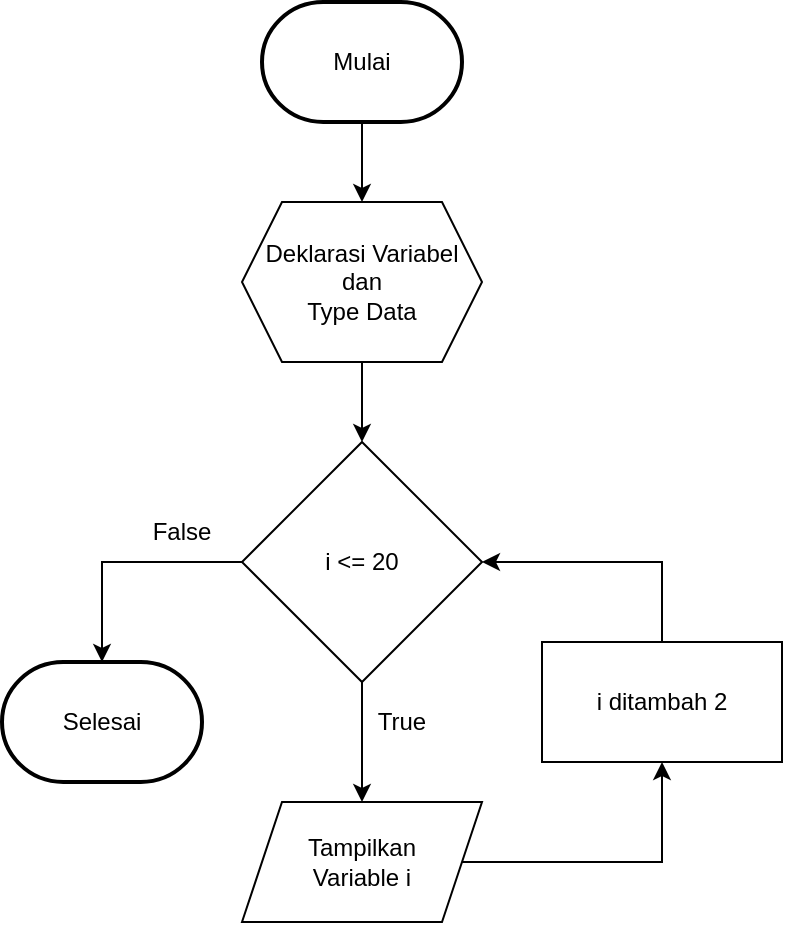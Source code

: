 <mxfile version="25.0.1">
  <diagram id="C5RBs43oDa-KdzZeNtuy" name="Page-1">
    <mxGraphModel dx="1050" dy="609" grid="1" gridSize="10" guides="1" tooltips="1" connect="1" arrows="1" fold="1" page="1" pageScale="1" pageWidth="827" pageHeight="1169" math="0" shadow="0">
      <root>
        <mxCell id="WIyWlLk6GJQsqaUBKTNV-0" />
        <mxCell id="WIyWlLk6GJQsqaUBKTNV-1" parent="WIyWlLk6GJQsqaUBKTNV-0" />
        <mxCell id="KwFUVVqCDPkDmVCHeCuC-0" value="Selesai" style="strokeWidth=2;html=1;shape=mxgraph.flowchart.terminator;whiteSpace=wrap;" vertex="1" parent="WIyWlLk6GJQsqaUBKTNV-1">
          <mxGeometry x="70" y="380" width="100" height="60" as="geometry" />
        </mxCell>
        <mxCell id="KwFUVVqCDPkDmVCHeCuC-17" style="edgeStyle=orthogonalEdgeStyle;rounded=0;orthogonalLoop=1;jettySize=auto;html=1;entryX=0.5;entryY=0;entryDx=0;entryDy=0;" edge="1" parent="WIyWlLk6GJQsqaUBKTNV-1" source="KwFUVVqCDPkDmVCHeCuC-2" target="KwFUVVqCDPkDmVCHeCuC-4">
          <mxGeometry relative="1" as="geometry" />
        </mxCell>
        <mxCell id="KwFUVVqCDPkDmVCHeCuC-2" value="Mulai" style="strokeWidth=2;html=1;shape=mxgraph.flowchart.terminator;whiteSpace=wrap;" vertex="1" parent="WIyWlLk6GJQsqaUBKTNV-1">
          <mxGeometry x="200" y="50" width="100" height="60" as="geometry" />
        </mxCell>
        <mxCell id="KwFUVVqCDPkDmVCHeCuC-18" style="edgeStyle=orthogonalEdgeStyle;rounded=0;orthogonalLoop=1;jettySize=auto;html=1;entryX=0.5;entryY=0;entryDx=0;entryDy=0;" edge="1" parent="WIyWlLk6GJQsqaUBKTNV-1" source="KwFUVVqCDPkDmVCHeCuC-4" target="KwFUVVqCDPkDmVCHeCuC-6">
          <mxGeometry relative="1" as="geometry" />
        </mxCell>
        <mxCell id="KwFUVVqCDPkDmVCHeCuC-4" value="Deklarasi Variabel&lt;br&gt;dan&lt;br&gt;Type Data" style="shape=hexagon;perimeter=hexagonPerimeter2;whiteSpace=wrap;html=1;fixedSize=1;" vertex="1" parent="WIyWlLk6GJQsqaUBKTNV-1">
          <mxGeometry x="190" y="150" width="120" height="80" as="geometry" />
        </mxCell>
        <mxCell id="KwFUVVqCDPkDmVCHeCuC-23" style="edgeStyle=orthogonalEdgeStyle;rounded=0;orthogonalLoop=1;jettySize=auto;html=1;entryX=0.5;entryY=0;entryDx=0;entryDy=0;" edge="1" parent="WIyWlLk6GJQsqaUBKTNV-1" source="KwFUVVqCDPkDmVCHeCuC-6" target="KwFUVVqCDPkDmVCHeCuC-12">
          <mxGeometry relative="1" as="geometry" />
        </mxCell>
        <mxCell id="KwFUVVqCDPkDmVCHeCuC-6" value="i &amp;lt;= 20" style="rhombus;whiteSpace=wrap;html=1;" vertex="1" parent="WIyWlLk6GJQsqaUBKTNV-1">
          <mxGeometry x="190" y="270" width="120" height="120" as="geometry" />
        </mxCell>
        <mxCell id="KwFUVVqCDPkDmVCHeCuC-24" style="edgeStyle=orthogonalEdgeStyle;rounded=0;orthogonalLoop=1;jettySize=auto;html=1;entryX=0.5;entryY=1;entryDx=0;entryDy=0;" edge="1" parent="WIyWlLk6GJQsqaUBKTNV-1" source="KwFUVVqCDPkDmVCHeCuC-12" target="KwFUVVqCDPkDmVCHeCuC-15">
          <mxGeometry relative="1" as="geometry" />
        </mxCell>
        <mxCell id="KwFUVVqCDPkDmVCHeCuC-12" value="Tampilkan&lt;br&gt;Variable i" style="shape=parallelogram;perimeter=parallelogramPerimeter;whiteSpace=wrap;html=1;fixedSize=1;" vertex="1" parent="WIyWlLk6GJQsqaUBKTNV-1">
          <mxGeometry x="190" y="450" width="120" height="60" as="geometry" />
        </mxCell>
        <mxCell id="KwFUVVqCDPkDmVCHeCuC-25" style="edgeStyle=orthogonalEdgeStyle;rounded=0;orthogonalLoop=1;jettySize=auto;html=1;entryX=1;entryY=0.5;entryDx=0;entryDy=0;" edge="1" parent="WIyWlLk6GJQsqaUBKTNV-1" source="KwFUVVqCDPkDmVCHeCuC-15" target="KwFUVVqCDPkDmVCHeCuC-6">
          <mxGeometry relative="1" as="geometry">
            <Array as="points">
              <mxPoint x="400" y="330" />
            </Array>
          </mxGeometry>
        </mxCell>
        <mxCell id="KwFUVVqCDPkDmVCHeCuC-15" value="i ditambah 2" style="rounded=0;whiteSpace=wrap;html=1;" vertex="1" parent="WIyWlLk6GJQsqaUBKTNV-1">
          <mxGeometry x="340" y="370" width="120" height="60" as="geometry" />
        </mxCell>
        <mxCell id="KwFUVVqCDPkDmVCHeCuC-21" value="False" style="text;html=1;align=center;verticalAlign=middle;whiteSpace=wrap;rounded=0;" vertex="1" parent="WIyWlLk6GJQsqaUBKTNV-1">
          <mxGeometry x="130" y="300" width="60" height="30" as="geometry" />
        </mxCell>
        <mxCell id="KwFUVVqCDPkDmVCHeCuC-26" style="edgeStyle=orthogonalEdgeStyle;rounded=0;orthogonalLoop=1;jettySize=auto;html=1;entryX=0.5;entryY=0;entryDx=0;entryDy=0;entryPerimeter=0;" edge="1" parent="WIyWlLk6GJQsqaUBKTNV-1" source="KwFUVVqCDPkDmVCHeCuC-6" target="KwFUVVqCDPkDmVCHeCuC-0">
          <mxGeometry relative="1" as="geometry" />
        </mxCell>
        <mxCell id="KwFUVVqCDPkDmVCHeCuC-27" value="True" style="text;html=1;align=center;verticalAlign=middle;whiteSpace=wrap;rounded=0;" vertex="1" parent="WIyWlLk6GJQsqaUBKTNV-1">
          <mxGeometry x="240" y="395" width="60" height="30" as="geometry" />
        </mxCell>
      </root>
    </mxGraphModel>
  </diagram>
</mxfile>
